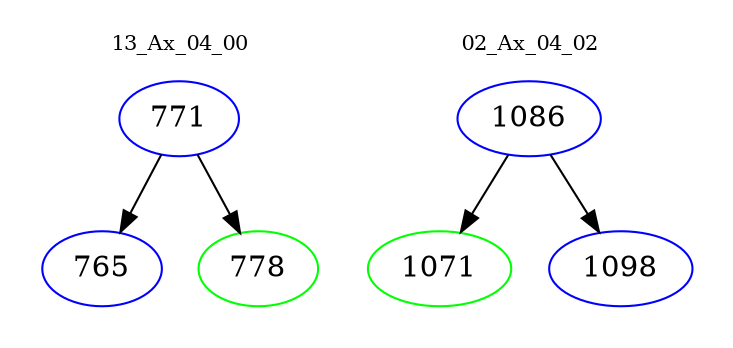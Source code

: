 digraph{
subgraph cluster_0 {
color = white
label = "13_Ax_04_00";
fontsize=10;
T0_771 [label="771", color="blue"]
T0_771 -> T0_765 [color="black"]
T0_765 [label="765", color="blue"]
T0_771 -> T0_778 [color="black"]
T0_778 [label="778", color="green"]
}
subgraph cluster_1 {
color = white
label = "02_Ax_04_02";
fontsize=10;
T1_1086 [label="1086", color="blue"]
T1_1086 -> T1_1071 [color="black"]
T1_1071 [label="1071", color="green"]
T1_1086 -> T1_1098 [color="black"]
T1_1098 [label="1098", color="blue"]
}
}
